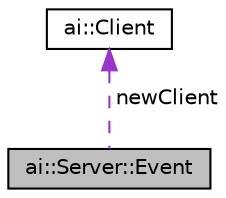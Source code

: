 digraph "ai::Server::Event"
{
  edge [fontname="Helvetica",fontsize="10",labelfontname="Helvetica",labelfontsize="10"];
  node [fontname="Helvetica",fontsize="10",shape=record];
  Node1 [label="ai::Server::Event",height=0.2,width=0.4,color="black", fillcolor="grey75", style="filled", fontcolor="black"];
  Node2 -> Node1 [dir="back",color="darkorchid3",fontsize="10",style="dashed",label=" newClient" ,fontname="Helvetica"];
  Node2 [label="ai::Client",height=0.2,width=0.4,color="black", fillcolor="white", style="filled",URL="$structai_1_1Client.html"];
}
